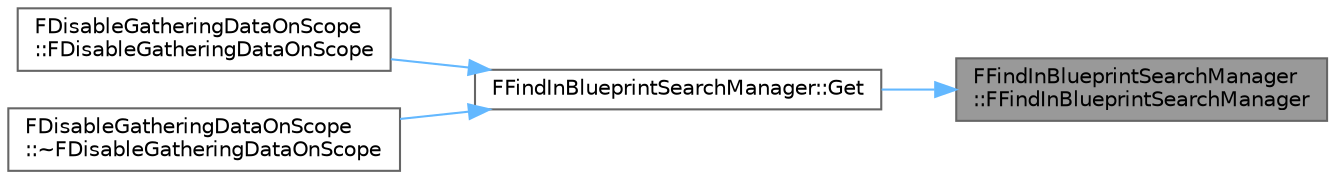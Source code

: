 digraph "FFindInBlueprintSearchManager::FFindInBlueprintSearchManager"
{
 // INTERACTIVE_SVG=YES
 // LATEX_PDF_SIZE
  bgcolor="transparent";
  edge [fontname=Helvetica,fontsize=10,labelfontname=Helvetica,labelfontsize=10];
  node [fontname=Helvetica,fontsize=10,shape=box,height=0.2,width=0.4];
  rankdir="RL";
  Node1 [id="Node000001",label="FFindInBlueprintSearchManager\l::FFindInBlueprintSearchManager",height=0.2,width=0.4,color="gray40", fillcolor="grey60", style="filled", fontcolor="black",tooltip=" "];
  Node1 -> Node2 [id="edge1_Node000001_Node000002",dir="back",color="steelblue1",style="solid",tooltip=" "];
  Node2 [id="Node000002",label="FFindInBlueprintSearchManager::Get",height=0.2,width=0.4,color="grey40", fillcolor="white", style="filled",URL="$d7/d32/classFFindInBlueprintSearchManager.html#a6d00984e238c8a01501f2d126b889664",tooltip=" "];
  Node2 -> Node3 [id="edge2_Node000002_Node000003",dir="back",color="steelblue1",style="solid",tooltip=" "];
  Node3 [id="Node000003",label="FDisableGatheringDataOnScope\l::FDisableGatheringDataOnScope",height=0.2,width=0.4,color="grey40", fillcolor="white", style="filled",URL="$d2/dcd/structFDisableGatheringDataOnScope.html#a929be718cedf65f0cd133b78844298dc",tooltip=" "];
  Node2 -> Node4 [id="edge3_Node000002_Node000004",dir="back",color="steelblue1",style="solid",tooltip=" "];
  Node4 [id="Node000004",label="FDisableGatheringDataOnScope\l::~FDisableGatheringDataOnScope",height=0.2,width=0.4,color="grey40", fillcolor="white", style="filled",URL="$d2/dcd/structFDisableGatheringDataOnScope.html#a11e64b22b420d1f7bdf4fab7c5836ff7",tooltip=" "];
}
